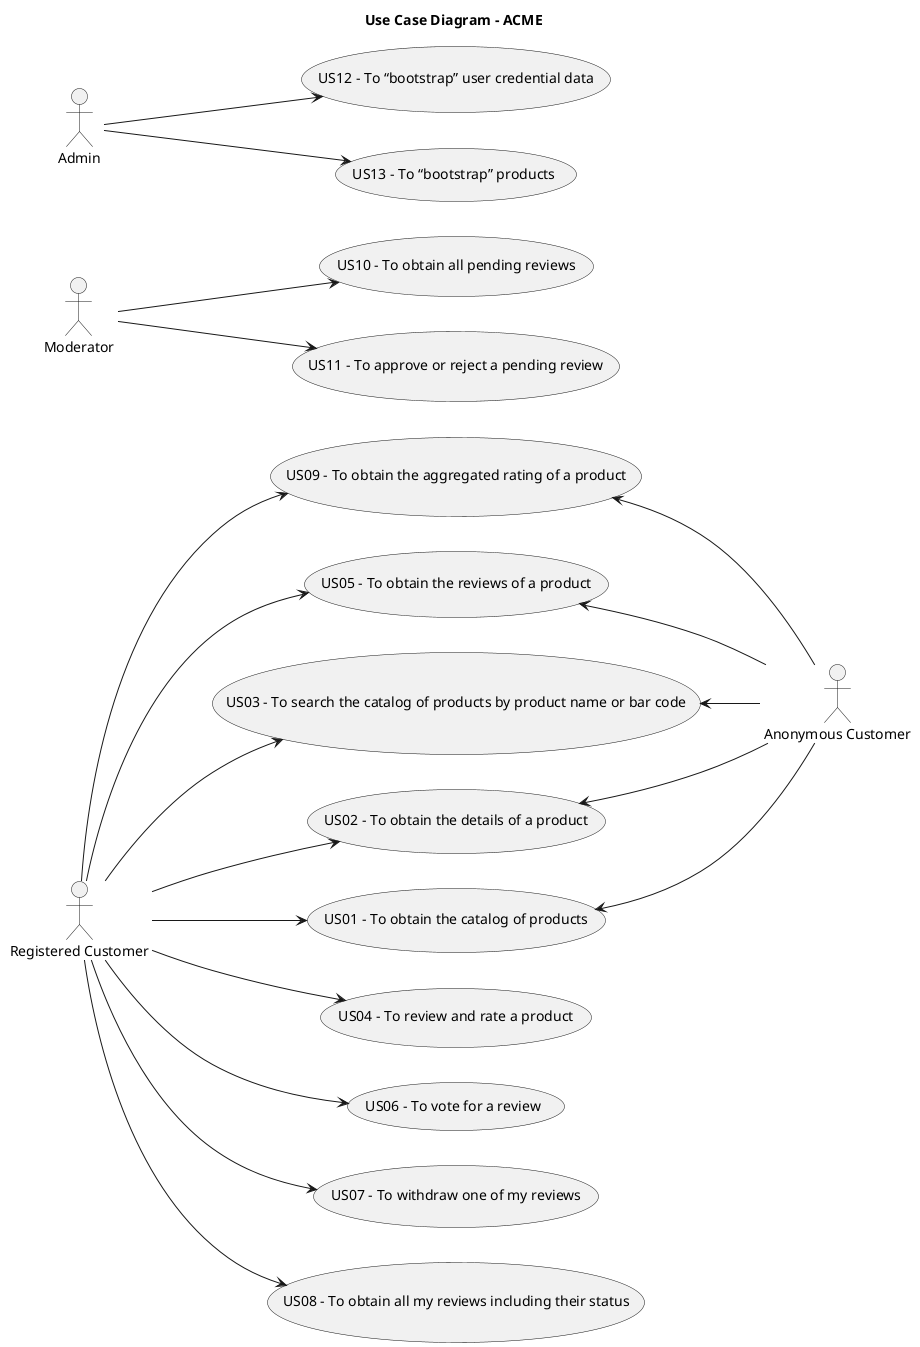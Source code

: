 @startuml
'https://plantuml.com/use-case-diagram

title Use Case Diagram - ACME

left to right direction

actor : Registered Customer : as Cust
actor : Anonymous Customer : as Anon
actor : Moderator : as Mod
actor : Admin : as Admin

(US01 - To obtain the catalog of products) as (Catalog)
(US02 - To obtain the details of a product) as (Details)
(US03 - To search the catalog of products by product name or bar code) as (Search)
(US04 - To review and rate a product) as (ReviewRate)
(US05 - To obtain the reviews of a product) as (ReviewProd)
(US06 - To vote for a review) as (Vote)
(US07 - To withdraw one of my reviews) as (Withdraw)
(US08 - To obtain all my reviews including their status) as (Status)
(US09 - To obtain the aggregated rating of a product) as (Aggregated)

(US10 - To obtain all pending reviews) as (Pending)
(US11 - To approve or reject a pending review) as (ApproveReject)

(US12 - To “bootstrap” user credential data) as (UserData)
(US13 - To “bootstrap” products) as (ProductData)


Admin --> UserData
Admin --> ProductData

Anon -up-> Catalog
Anon -up-> Details
Anon -up-> Search
Anon -up-> ReviewProd
Anon -up-> Aggregated

Cust --> Catalog
Cust --> Details
Cust --> Search
Cust --> ReviewRate
Cust --> ReviewProd
Cust --> Vote
Cust --> Withdraw
Cust --> Status
Cust --> Aggregated

Mod --> Pending
Mod --> ApproveReject

@enduml
